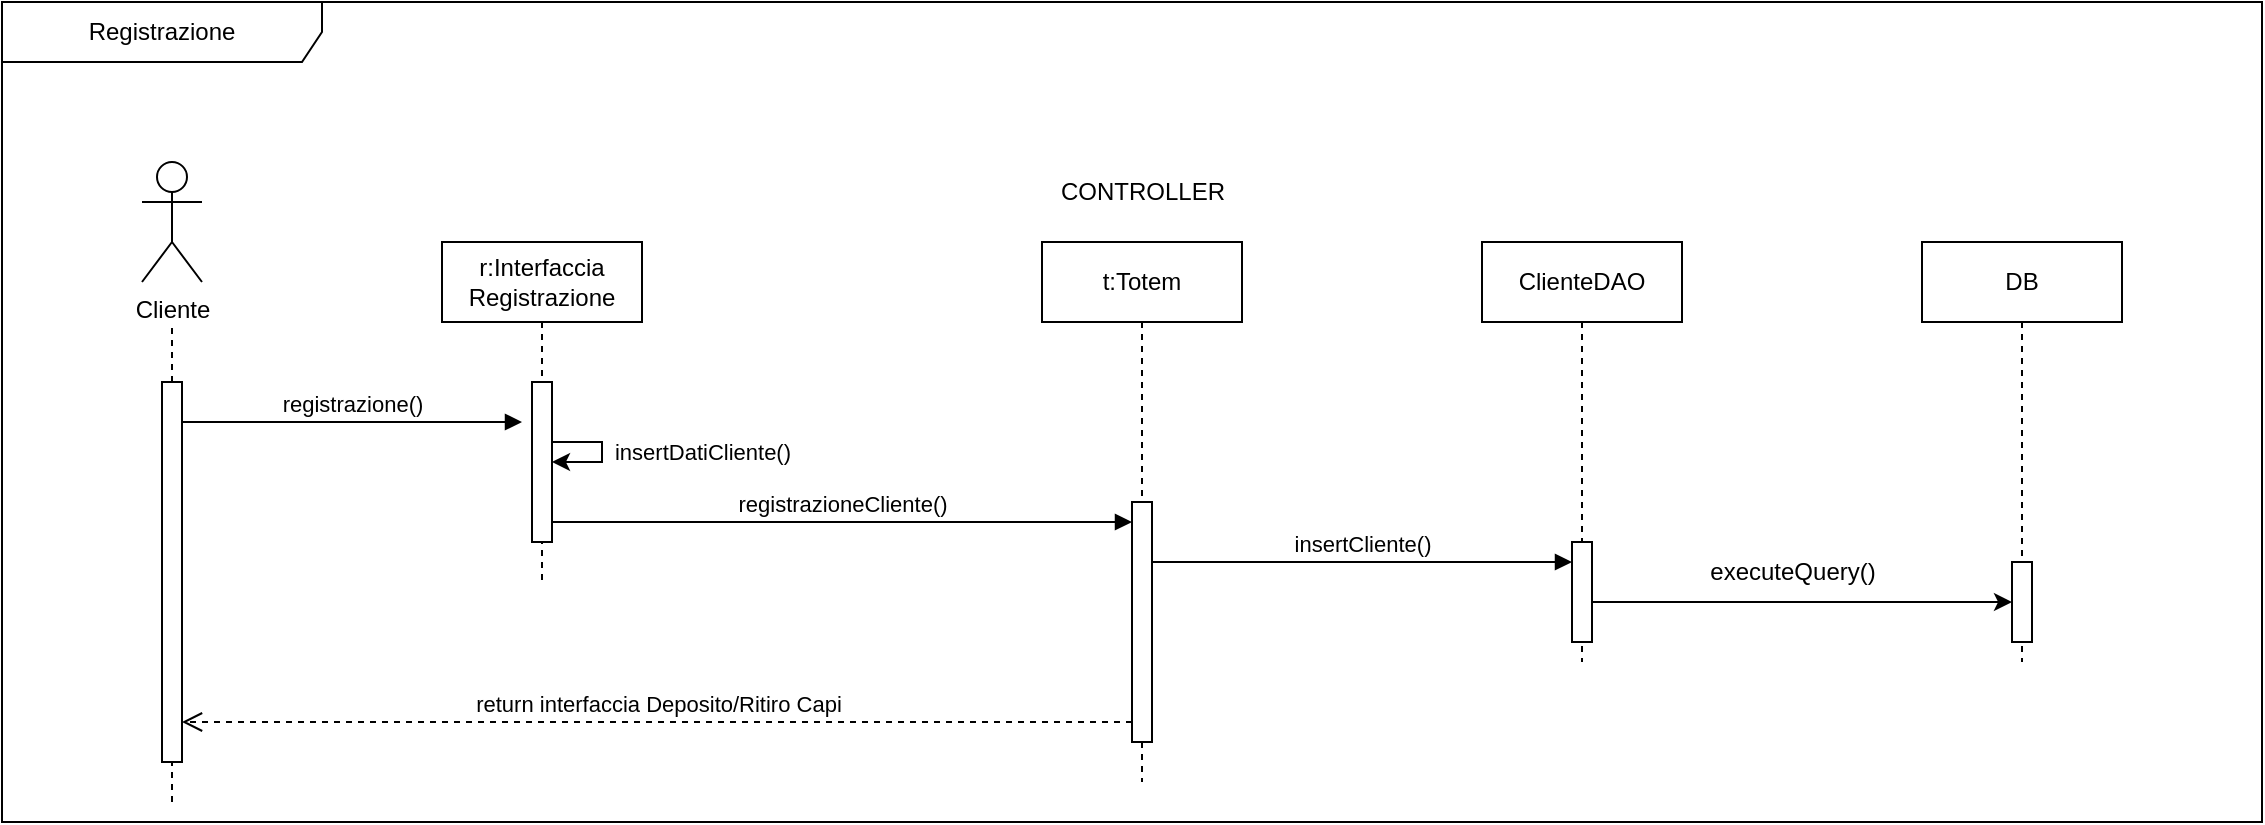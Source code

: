 <mxfile version="26.0.11">
  <diagram name="Page-1" id="2YBvvXClWsGukQMizWep">
    <mxGraphModel grid="1" page="1" gridSize="10" guides="1" tooltips="1" connect="1" arrows="1" fold="1" pageScale="1" pageWidth="850" pageHeight="1100" math="0" shadow="0">
      <root>
        <mxCell id="0" />
        <mxCell id="1" parent="0" />
        <mxCell id="aM9ryv3xv72pqoxQDRHE-1" value="r:Interfaccia Registrazione" style="shape=umlLifeline;perimeter=lifelinePerimeter;whiteSpace=wrap;html=1;container=0;dropTarget=0;collapsible=0;recursiveResize=0;outlineConnect=0;portConstraint=eastwest;newEdgeStyle={&quot;edgeStyle&quot;:&quot;elbowEdgeStyle&quot;,&quot;elbow&quot;:&quot;vertical&quot;,&quot;curved&quot;:0,&quot;rounded&quot;:0};" vertex="1" parent="1">
          <mxGeometry x="380" y="360" width="100" height="170" as="geometry" />
        </mxCell>
        <mxCell id="aM9ryv3xv72pqoxQDRHE-2" value="" style="html=1;points=[];perimeter=orthogonalPerimeter;outlineConnect=0;targetShapes=umlLifeline;portConstraint=eastwest;newEdgeStyle={&quot;edgeStyle&quot;:&quot;elbowEdgeStyle&quot;,&quot;elbow&quot;:&quot;vertical&quot;,&quot;curved&quot;:0,&quot;rounded&quot;:0};" vertex="1" parent="aM9ryv3xv72pqoxQDRHE-1">
          <mxGeometry x="45" y="70" width="10" height="80" as="geometry" />
        </mxCell>
        <mxCell id="2pP-23RefEe6wGgIDqWj-30" value="" style="endArrow=classic;html=1;rounded=0;" edge="1" parent="aM9ryv3xv72pqoxQDRHE-1" source="aM9ryv3xv72pqoxQDRHE-2" target="aM9ryv3xv72pqoxQDRHE-2">
          <mxGeometry width="50" height="50" relative="1" as="geometry">
            <mxPoint x="50.024" y="90.0" as="sourcePoint" />
            <mxPoint x="60" y="110" as="targetPoint" />
            <Array as="points">
              <mxPoint x="80" y="100" />
              <mxPoint x="80" y="110" />
            </Array>
          </mxGeometry>
        </mxCell>
        <mxCell id="2pP-23RefEe6wGgIDqWj-32" value="insertDatiCliente()" style="edgeLabel;html=1;align=center;verticalAlign=middle;resizable=0;points=[];" connectable="0" vertex="1" parent="2pP-23RefEe6wGgIDqWj-30">
          <mxGeometry x="-0.023" y="-1" relative="1" as="geometry">
            <mxPoint x="51" as="offset" />
          </mxGeometry>
        </mxCell>
        <mxCell id="aM9ryv3xv72pqoxQDRHE-5" value="t:Totem" style="shape=umlLifeline;perimeter=lifelinePerimeter;whiteSpace=wrap;html=1;container=0;dropTarget=0;collapsible=0;recursiveResize=0;outlineConnect=0;portConstraint=eastwest;newEdgeStyle={&quot;edgeStyle&quot;:&quot;elbowEdgeStyle&quot;,&quot;elbow&quot;:&quot;vertical&quot;,&quot;curved&quot;:0,&quot;rounded&quot;:0};" vertex="1" parent="1">
          <mxGeometry x="680" y="360" width="100" height="270" as="geometry" />
        </mxCell>
        <mxCell id="aM9ryv3xv72pqoxQDRHE-6" value="" style="html=1;points=[];perimeter=orthogonalPerimeter;outlineConnect=0;targetShapes=umlLifeline;portConstraint=eastwest;newEdgeStyle={&quot;edgeStyle&quot;:&quot;elbowEdgeStyle&quot;,&quot;elbow&quot;:&quot;vertical&quot;,&quot;curved&quot;:0,&quot;rounded&quot;:0};" vertex="1" parent="aM9ryv3xv72pqoxQDRHE-5">
          <mxGeometry x="45" y="130" width="10" height="120" as="geometry" />
        </mxCell>
        <mxCell id="aM9ryv3xv72pqoxQDRHE-7" value="registrazioneCliente()" style="html=1;verticalAlign=bottom;endArrow=block;edgeStyle=elbowEdgeStyle;elbow=vertical;curved=0;rounded=0;" edge="1" parent="1" source="aM9ryv3xv72pqoxQDRHE-2" target="aM9ryv3xv72pqoxQDRHE-6">
          <mxGeometry relative="1" as="geometry">
            <mxPoint x="570" y="440" as="sourcePoint" />
            <Array as="points">
              <mxPoint x="680" y="500" />
              <mxPoint x="720" y="530" />
              <mxPoint x="640" y="440" />
            </Array>
          </mxGeometry>
        </mxCell>
        <mxCell id="aM9ryv3xv72pqoxQDRHE-8" value="return interfaccia Deposito/Ritiro Capi" style="html=1;verticalAlign=bottom;endArrow=open;dashed=1;endSize=8;edgeStyle=elbowEdgeStyle;elbow=vertical;curved=0;rounded=0;" edge="1" parent="1" source="aM9ryv3xv72pqoxQDRHE-6" target="2pP-23RefEe6wGgIDqWj-17">
          <mxGeometry relative="1" as="geometry">
            <mxPoint x="655" y="525" as="targetPoint" />
            <Array as="points">
              <mxPoint x="650" y="600" />
            </Array>
          </mxGeometry>
        </mxCell>
        <mxCell id="2pP-23RefEe6wGgIDqWj-1" value="Registrazione" style="shape=umlFrame;whiteSpace=wrap;html=1;pointerEvents=0;recursiveResize=0;container=0;collapsible=0;width=160;" vertex="1" parent="1">
          <mxGeometry x="160" y="240" width="1130" height="410" as="geometry" />
        </mxCell>
        <mxCell id="2pP-23RefEe6wGgIDqWj-15" value="Cliente" style="shape=umlActor;verticalLabelPosition=bottom;verticalAlign=top;html=1;outlineConnect=0;" vertex="1" parent="1">
          <mxGeometry x="230" y="320" width="30" height="60" as="geometry" />
        </mxCell>
        <mxCell id="2pP-23RefEe6wGgIDqWj-16" value="" style="endArrow=none;dashed=1;html=1;rounded=0;" edge="1" parent="1" source="2pP-23RefEe6wGgIDqWj-17">
          <mxGeometry width="50" height="50" relative="1" as="geometry">
            <mxPoint x="244.72" y="660" as="sourcePoint" />
            <mxPoint x="245" y="400" as="targetPoint" />
          </mxGeometry>
        </mxCell>
        <mxCell id="2pP-23RefEe6wGgIDqWj-19" value="" style="endArrow=none;dashed=1;html=1;rounded=0;" edge="1" parent="1" target="2pP-23RefEe6wGgIDqWj-17">
          <mxGeometry width="50" height="50" relative="1" as="geometry">
            <mxPoint x="245" y="640" as="sourcePoint" />
            <mxPoint x="244.72" y="410" as="targetPoint" />
          </mxGeometry>
        </mxCell>
        <mxCell id="2pP-23RefEe6wGgIDqWj-17" value="" style="html=1;points=[];perimeter=orthogonalPerimeter;outlineConnect=0;targetShapes=umlLifeline;portConstraint=eastwest;newEdgeStyle={&quot;edgeStyle&quot;:&quot;elbowEdgeStyle&quot;,&quot;elbow&quot;:&quot;vertical&quot;,&quot;curved&quot;:0,&quot;rounded&quot;:0};" vertex="1" parent="1">
          <mxGeometry x="240" y="430" width="10" height="190" as="geometry" />
        </mxCell>
        <mxCell id="2pP-23RefEe6wGgIDqWj-21" value="registrazione()" style="html=1;verticalAlign=bottom;endArrow=block;edgeStyle=elbowEdgeStyle;elbow=vertical;curved=0;rounded=0;" edge="1" parent="1">
          <mxGeometry x="-0.004" relative="1" as="geometry">
            <mxPoint x="250" y="450" as="sourcePoint" />
            <Array as="points">
              <mxPoint x="335" y="450" />
            </Array>
            <mxPoint x="420" y="450" as="targetPoint" />
            <mxPoint as="offset" />
          </mxGeometry>
        </mxCell>
        <mxCell id="2pP-23RefEe6wGgIDqWj-35" value="insertCliente()" style="html=1;verticalAlign=bottom;endArrow=block;edgeStyle=elbowEdgeStyle;elbow=vertical;curved=0;rounded=0;" edge="1" parent="1" source="aM9ryv3xv72pqoxQDRHE-6" target="2pP-23RefEe6wGgIDqWj-41">
          <mxGeometry x="-0.002" relative="1" as="geometry">
            <mxPoint x="740" y="525" as="sourcePoint" />
            <Array as="points">
              <mxPoint x="930" y="520" />
              <mxPoint x="1015" y="554.58" />
              <mxPoint x="935" y="464.58" />
            </Array>
            <mxPoint x="940" y="520" as="targetPoint" />
            <mxPoint as="offset" />
          </mxGeometry>
        </mxCell>
        <mxCell id="2pP-23RefEe6wGgIDqWj-39" value="CONTROLLER" style="text;html=1;align=center;verticalAlign=middle;resizable=0;points=[];autosize=1;strokeColor=none;fillColor=none;" vertex="1" parent="1">
          <mxGeometry x="675" y="320" width="110" height="30" as="geometry" />
        </mxCell>
        <mxCell id="2pP-23RefEe6wGgIDqWj-33" value="DB" style="shape=umlLifeline;perimeter=lifelinePerimeter;whiteSpace=wrap;html=1;container=0;dropTarget=0;collapsible=0;recursiveResize=0;outlineConnect=0;portConstraint=eastwest;newEdgeStyle={&quot;edgeStyle&quot;:&quot;elbowEdgeStyle&quot;,&quot;elbow&quot;:&quot;vertical&quot;,&quot;curved&quot;:0,&quot;rounded&quot;:0};" vertex="1" parent="1">
          <mxGeometry x="1120" y="360" width="100" height="210" as="geometry" />
        </mxCell>
        <mxCell id="2pP-23RefEe6wGgIDqWj-34" value="" style="html=1;points=[];perimeter=orthogonalPerimeter;outlineConnect=0;targetShapes=umlLifeline;portConstraint=eastwest;newEdgeStyle={&quot;edgeStyle&quot;:&quot;elbowEdgeStyle&quot;,&quot;elbow&quot;:&quot;vertical&quot;,&quot;curved&quot;:0,&quot;rounded&quot;:0};" vertex="1" parent="2pP-23RefEe6wGgIDqWj-33">
          <mxGeometry x="45" y="160" width="10" height="40" as="geometry" />
        </mxCell>
        <mxCell id="2pP-23RefEe6wGgIDqWj-40" value="ClienteDAO" style="shape=umlLifeline;perimeter=lifelinePerimeter;whiteSpace=wrap;html=1;container=0;dropTarget=0;collapsible=0;recursiveResize=0;outlineConnect=0;portConstraint=eastwest;newEdgeStyle={&quot;edgeStyle&quot;:&quot;elbowEdgeStyle&quot;,&quot;elbow&quot;:&quot;vertical&quot;,&quot;curved&quot;:0,&quot;rounded&quot;:0};" vertex="1" parent="1">
          <mxGeometry x="900" y="360" width="100" height="210" as="geometry" />
        </mxCell>
        <mxCell id="2pP-23RefEe6wGgIDqWj-41" value="" style="html=1;points=[];perimeter=orthogonalPerimeter;outlineConnect=0;targetShapes=umlLifeline;portConstraint=eastwest;newEdgeStyle={&quot;edgeStyle&quot;:&quot;elbowEdgeStyle&quot;,&quot;elbow&quot;:&quot;vertical&quot;,&quot;curved&quot;:0,&quot;rounded&quot;:0};" vertex="1" parent="2pP-23RefEe6wGgIDqWj-40">
          <mxGeometry x="45" y="150" width="10" height="50" as="geometry" />
        </mxCell>
        <mxCell id="2pP-23RefEe6wGgIDqWj-42" style="edgeStyle=elbowEdgeStyle;rounded=0;orthogonalLoop=1;jettySize=auto;html=1;elbow=vertical;curved=0;" edge="1" parent="1" source="2pP-23RefEe6wGgIDqWj-41" target="2pP-23RefEe6wGgIDqWj-34">
          <mxGeometry relative="1" as="geometry">
            <mxPoint x="1160" y="540" as="targetPoint" />
          </mxGeometry>
        </mxCell>
        <mxCell id="2pP-23RefEe6wGgIDqWj-43" value="executeQuery()" style="text;html=1;align=center;verticalAlign=middle;resizable=0;points=[];autosize=1;strokeColor=none;fillColor=none;" vertex="1" parent="1">
          <mxGeometry x="1000" y="510" width="110" height="30" as="geometry" />
        </mxCell>
      </root>
    </mxGraphModel>
  </diagram>
</mxfile>

